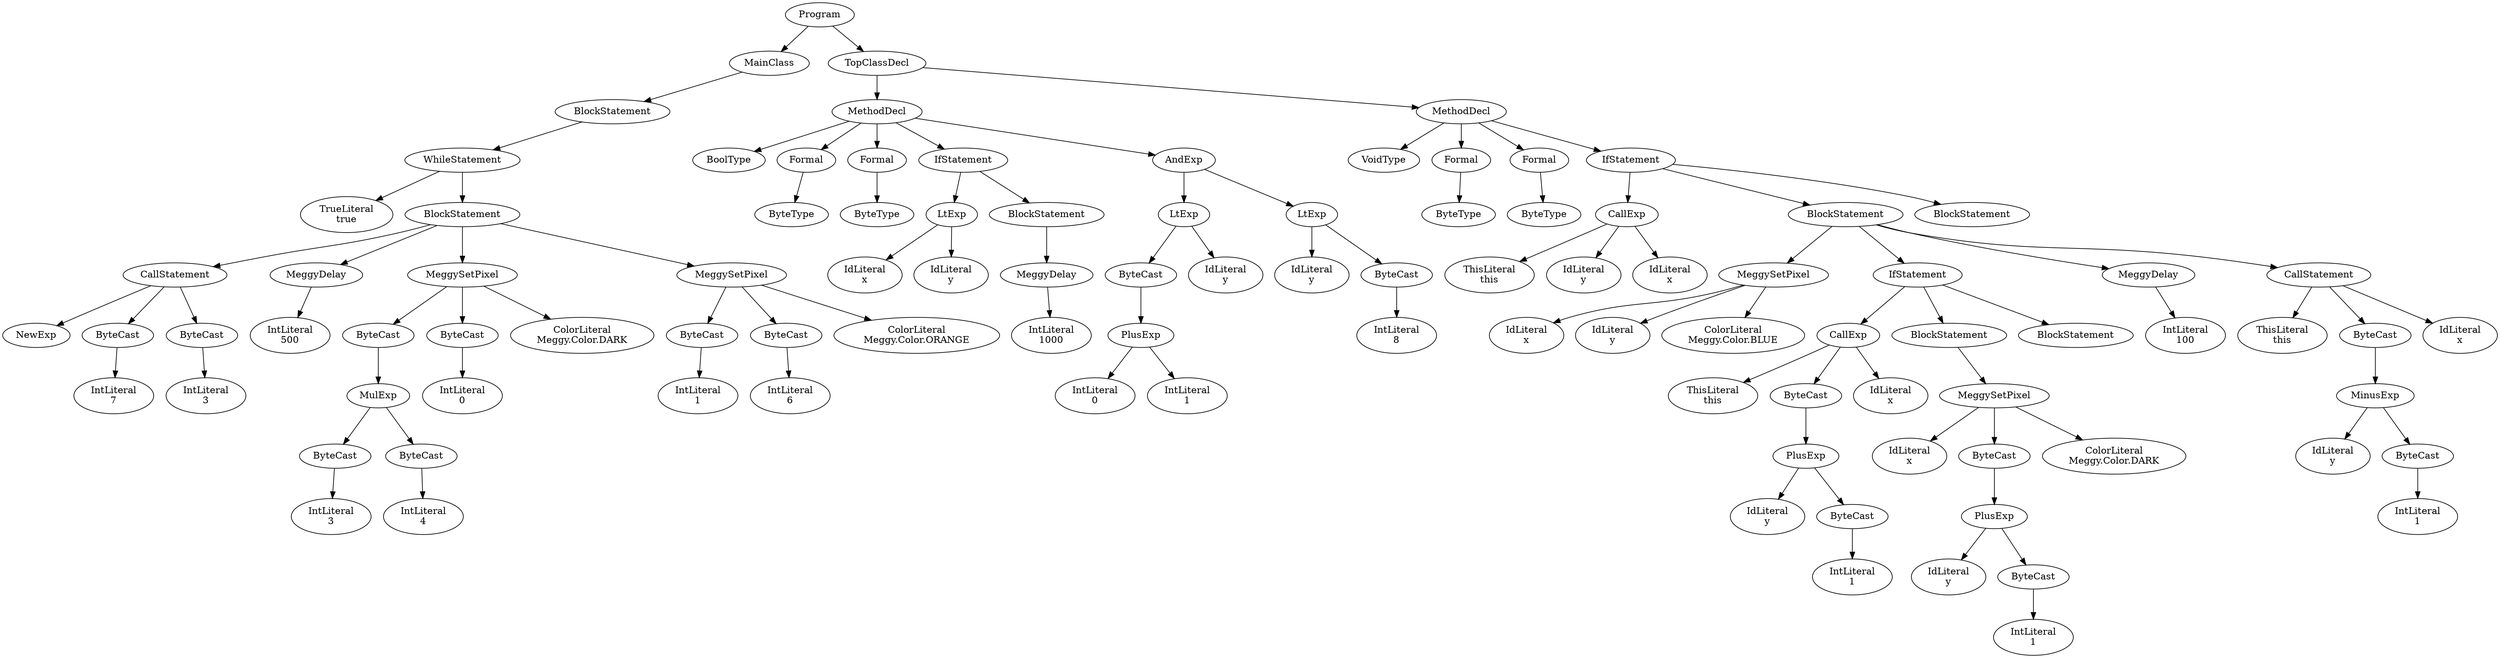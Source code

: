 digraph ASTGraph {
0 [ label="Program" ];
1 [ label="MainClass" ];
0 -> 1
2 [ label="BlockStatement" ];
1 -> 2
3 [ label="WhileStatement" ];
2 -> 3
4 [ label="TrueLiteral\ntrue" ];
3 -> 4
5 [ label="BlockStatement" ];
3 -> 5
6 [ label="CallStatement" ];
5 -> 6
7 [ label="NewExp" ];
6 -> 7
8 [ label="ByteCast" ];
6 -> 8
9 [ label="IntLiteral\n7" ];
8 -> 9
10 [ label="ByteCast" ];
6 -> 10
11 [ label="IntLiteral\n3" ];
10 -> 11
12 [ label="MeggyDelay" ];
5 -> 12
13 [ label="IntLiteral\n500" ];
12 -> 13
14 [ label="MeggySetPixel" ];
5 -> 14
15 [ label="ByteCast" ];
14 -> 15
16 [ label="MulExp" ];
15 -> 16
17 [ label="ByteCast" ];
16 -> 17
18 [ label="IntLiteral\n3" ];
17 -> 18
19 [ label="ByteCast" ];
16 -> 19
20 [ label="IntLiteral\n4" ];
19 -> 20
21 [ label="ByteCast" ];
14 -> 21
22 [ label="IntLiteral\n0" ];
21 -> 22
23 [ label="ColorLiteral\nMeggy.Color.DARK" ];
14 -> 23
24 [ label="MeggySetPixel" ];
5 -> 24
25 [ label="ByteCast" ];
24 -> 25
26 [ label="IntLiteral\n1" ];
25 -> 26
27 [ label="ByteCast" ];
24 -> 27
28 [ label="IntLiteral\n6" ];
27 -> 28
29 [ label="ColorLiteral\nMeggy.Color.ORANGE" ];
24 -> 29
30 [ label="TopClassDecl" ];
0 -> 30
31 [ label="MethodDecl" ];
30 -> 31
32 [ label="BoolType" ];
31 -> 32
33 [ label="Formal" ];
31 -> 33
34 [ label="ByteType" ];
33 -> 34
35 [ label="Formal" ];
31 -> 35
36 [ label="ByteType" ];
35 -> 36
37 [ label="IfStatement" ];
31 -> 37
38 [ label="LtExp" ];
37 -> 38
39 [ label="IdLiteral\nx" ];
38 -> 39
40 [ label="IdLiteral\ny" ];
38 -> 40
41 [ label="BlockStatement" ];
37 -> 41
42 [ label="MeggyDelay" ];
41 -> 42
43 [ label="IntLiteral\n1000" ];
42 -> 43
44 [ label="AndExp" ];
31 -> 44
45 [ label="LtExp" ];
44 -> 45
46 [ label="ByteCast" ];
45 -> 46
47 [ label="PlusExp" ];
46 -> 47
48 [ label="IntLiteral\n0" ];
47 -> 48
49 [ label="IntLiteral\n1" ];
47 -> 49
50 [ label="IdLiteral\ny" ];
45 -> 50
51 [ label="LtExp" ];
44 -> 51
52 [ label="IdLiteral\ny" ];
51 -> 52
53 [ label="ByteCast" ];
51 -> 53
54 [ label="IntLiteral\n8" ];
53 -> 54
55 [ label="MethodDecl" ];
30 -> 55
56 [ label="VoidType" ];
55 -> 56
57 [ label="Formal" ];
55 -> 57
58 [ label="ByteType" ];
57 -> 58
59 [ label="Formal" ];
55 -> 59
60 [ label="ByteType" ];
59 -> 60
61 [ label="IfStatement" ];
55 -> 61
62 [ label="CallExp" ];
61 -> 62
63 [ label="ThisLiteral\nthis" ];
62 -> 63
64 [ label="IdLiteral\ny" ];
62 -> 64
65 [ label="IdLiteral\nx" ];
62 -> 65
66 [ label="BlockStatement" ];
61 -> 66
67 [ label="MeggySetPixel" ];
66 -> 67
68 [ label="IdLiteral\nx" ];
67 -> 68
69 [ label="IdLiteral\ny" ];
67 -> 69
70 [ label="ColorLiteral\nMeggy.Color.BLUE" ];
67 -> 70
71 [ label="IfStatement" ];
66 -> 71
72 [ label="CallExp" ];
71 -> 72
73 [ label="ThisLiteral\nthis" ];
72 -> 73
74 [ label="ByteCast" ];
72 -> 74
75 [ label="PlusExp" ];
74 -> 75
76 [ label="IdLiteral\ny" ];
75 -> 76
77 [ label="ByteCast" ];
75 -> 77
78 [ label="IntLiteral\n1" ];
77 -> 78
79 [ label="IdLiteral\nx" ];
72 -> 79
80 [ label="BlockStatement" ];
71 -> 80
81 [ label="MeggySetPixel" ];
80 -> 81
82 [ label="IdLiteral\nx" ];
81 -> 82
83 [ label="ByteCast" ];
81 -> 83
84 [ label="PlusExp" ];
83 -> 84
85 [ label="IdLiteral\ny" ];
84 -> 85
86 [ label="ByteCast" ];
84 -> 86
87 [ label="IntLiteral\n1" ];
86 -> 87
88 [ label="ColorLiteral\nMeggy.Color.DARK" ];
81 -> 88
89 [ label="BlockStatement" ];
71 -> 89
90 [ label="MeggyDelay" ];
66 -> 90
91 [ label="IntLiteral\n100" ];
90 -> 91
92 [ label="CallStatement" ];
66 -> 92
93 [ label="ThisLiteral\nthis" ];
92 -> 93
94 [ label="ByteCast" ];
92 -> 94
95 [ label="MinusExp" ];
94 -> 95
96 [ label="IdLiteral\ny" ];
95 -> 96
97 [ label="ByteCast" ];
95 -> 97
98 [ label="IntLiteral\n1" ];
97 -> 98
99 [ label="IdLiteral\nx" ];
92 -> 99
100 [ label="BlockStatement" ];
61 -> 100
}
